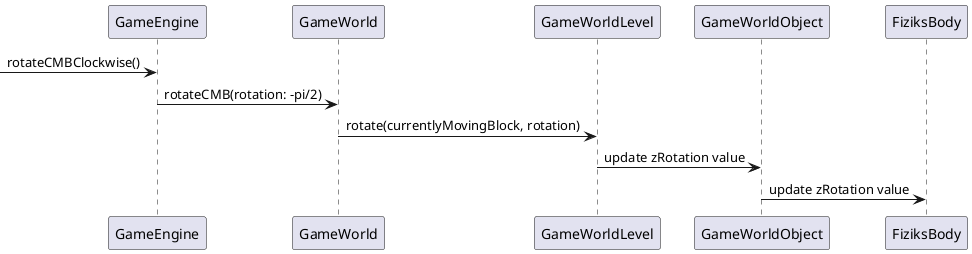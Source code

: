 @startuml
-> GameEngine: rotateCMBClockwise()
GameEngine -> GameWorld: rotateCMB(rotation: -pi/2)
GameWorld -> GameWorldLevel: rotate(currentlyMovingBlock, rotation)
GameWorldLevel -> GameWorldObject: update zRotation value
GameWorldObject -> FiziksBody: update zRotation value
@enduml